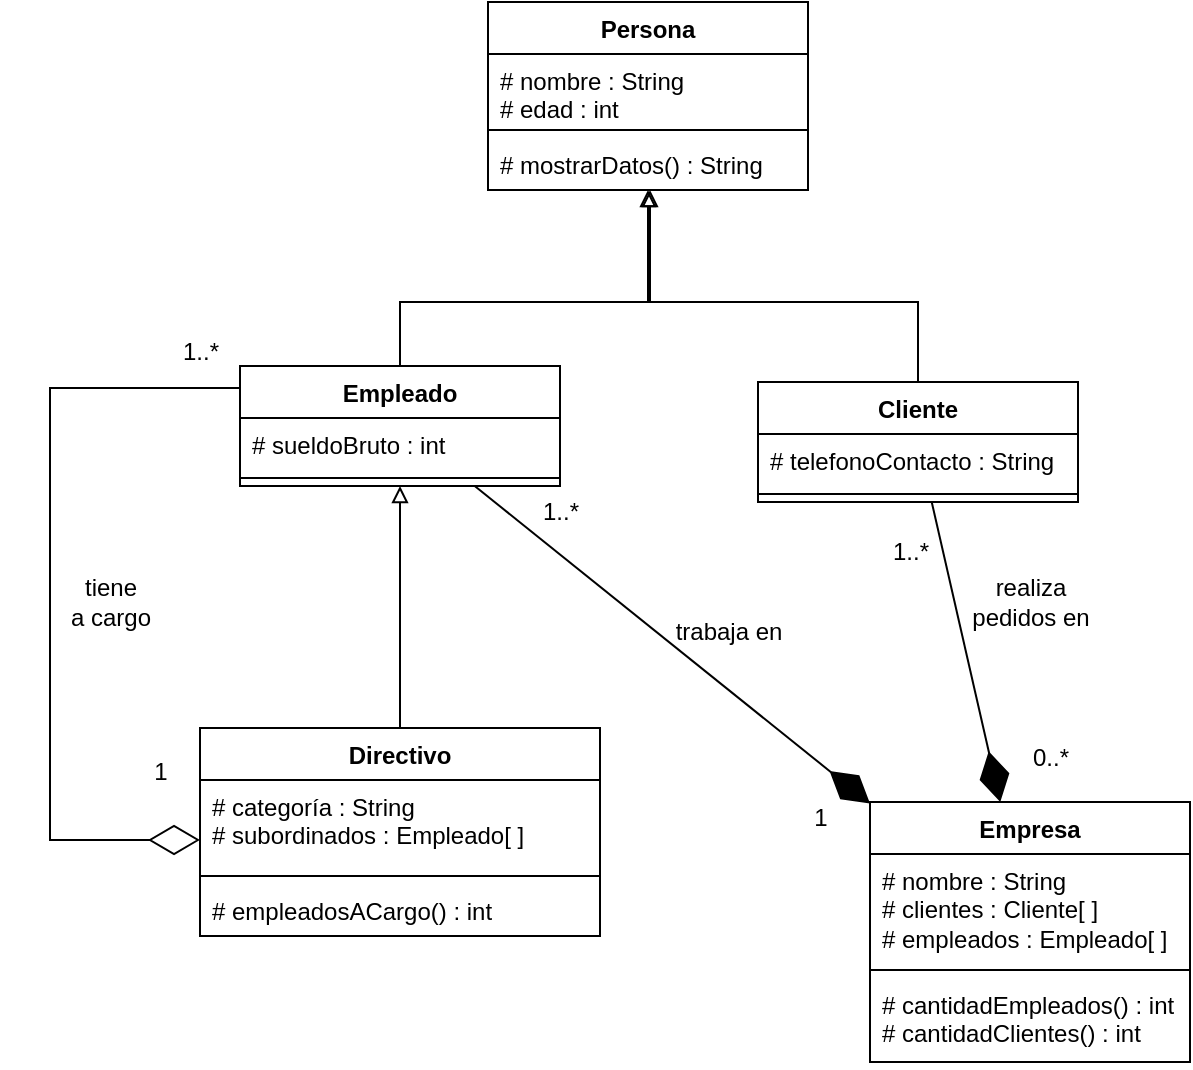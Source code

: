 <mxfile version="23.1.5" type="device">
  <diagram name="Página-1" id="uwZHr8G1LPB-tQ-PlY2a">
    <mxGraphModel dx="1114" dy="653" grid="1" gridSize="10" guides="1" tooltips="1" connect="1" arrows="1" fold="1" page="1" pageScale="1" pageWidth="827" pageHeight="1169" math="0" shadow="0">
      <root>
        <mxCell id="0" />
        <mxCell id="1" parent="0" />
        <mxCell id="4uirXWsF25KRVadFc-vO-4" style="edgeStyle=orthogonalEdgeStyle;rounded=0;orthogonalLoop=1;jettySize=auto;html=1;endArrow=block;endFill=0;" parent="1" source="eh5w0nDPgbxUjg3TgZlL-9" target="eh5w0nDPgbxUjg3TgZlL-31" edge="1">
          <mxGeometry relative="1" as="geometry">
            <Array as="points">
              <mxPoint x="235" y="430" />
              <mxPoint x="359" y="430" />
              <mxPoint x="359" y="335" />
            </Array>
            <mxPoint x="240" y="480" as="sourcePoint" />
            <mxPoint x="359" y="334" as="targetPoint" />
          </mxGeometry>
        </mxCell>
        <mxCell id="4uirXWsF25KRVadFc-vO-8" style="edgeStyle=orthogonalEdgeStyle;rounded=0;orthogonalLoop=1;jettySize=auto;html=1;endArrow=diamondThin;endFill=0;endSize=23;" parent="1" source="eh5w0nDPgbxUjg3TgZlL-9" target="eh5w0nDPgbxUjg3TgZlL-13" edge="1">
          <mxGeometry relative="1" as="geometry">
            <mxPoint x="180" y="698.5" as="targetPoint" />
            <mxPoint x="180" y="566.5" as="sourcePoint" />
            <Array as="points">
              <mxPoint x="60" y="473" />
              <mxPoint x="60" y="699" />
            </Array>
          </mxGeometry>
        </mxCell>
        <mxCell id="4uirXWsF25KRVadFc-vO-7" style="edgeStyle=orthogonalEdgeStyle;rounded=0;orthogonalLoop=1;jettySize=auto;html=1;endArrow=block;endFill=0;" parent="1" source="eh5w0nDPgbxUjg3TgZlL-17" edge="1" target="eh5w0nDPgbxUjg3TgZlL-31">
          <mxGeometry relative="1" as="geometry">
            <mxPoint x="360" y="340" as="targetPoint" />
            <Array as="points">
              <mxPoint x="494" y="430" />
              <mxPoint x="360" y="430" />
              <mxPoint x="360" y="335" />
            </Array>
            <mxPoint x="475" y="480" as="sourcePoint" />
          </mxGeometry>
        </mxCell>
        <mxCell id="4uirXWsF25KRVadFc-vO-9" value="1..*" style="text;html=1;align=center;verticalAlign=middle;resizable=0;points=[];autosize=1;strokeColor=none;fillColor=none;" parent="1" vertex="1">
          <mxGeometry x="115" y="440" width="40" height="30" as="geometry" />
        </mxCell>
        <mxCell id="4uirXWsF25KRVadFc-vO-10" value="0..*" style="text;html=1;align=center;verticalAlign=middle;resizable=0;points=[];autosize=1;strokeColor=none;fillColor=none;" parent="1" vertex="1">
          <mxGeometry x="540" y="643" width="40" height="30" as="geometry" />
        </mxCell>
        <mxCell id="4uirXWsF25KRVadFc-vO-12" style="edgeStyle=orthogonalEdgeStyle;rounded=0;orthogonalLoop=1;jettySize=auto;html=1;endArrow=block;endFill=0;" parent="1" source="eh5w0nDPgbxUjg3TgZlL-13" target="eh5w0nDPgbxUjg3TgZlL-9" edge="1">
          <mxGeometry relative="1" as="geometry">
            <mxPoint x="235" y="673.5" as="sourcePoint" />
            <mxPoint x="235" y="624" as="targetPoint" />
            <Array as="points" />
          </mxGeometry>
        </mxCell>
        <mxCell id="4uirXWsF25KRVadFc-vO-14" style="rounded=0;orthogonalLoop=1;jettySize=auto;html=1;endArrow=diamondThin;endFill=1;endSize=23;" parent="1" source="eh5w0nDPgbxUjg3TgZlL-17" target="eh5w0nDPgbxUjg3TgZlL-21" edge="1">
          <mxGeometry relative="1" as="geometry">
            <mxPoint x="475" y="530" as="sourcePoint" />
            <mxPoint x="477.436" y="670" as="targetPoint" />
          </mxGeometry>
        </mxCell>
        <mxCell id="4uirXWsF25KRVadFc-vO-15" style="rounded=0;orthogonalLoop=1;jettySize=auto;html=1;endArrow=diamondThin;endFill=1;endSize=23;strokeColor=default;" parent="1" source="eh5w0nDPgbxUjg3TgZlL-9" target="eh5w0nDPgbxUjg3TgZlL-21" edge="1">
          <mxGeometry relative="1" as="geometry">
            <mxPoint x="266.579" y="530" as="sourcePoint" />
            <mxPoint x="440" y="670" as="targetPoint" />
          </mxGeometry>
        </mxCell>
        <mxCell id="4uirXWsF25KRVadFc-vO-16" value="1..*" style="text;html=1;align=center;verticalAlign=middle;resizable=0;points=[];autosize=1;strokeColor=none;fillColor=none;" parent="1" vertex="1">
          <mxGeometry x="295" y="520" width="40" height="30" as="geometry" />
        </mxCell>
        <mxCell id="4uirXWsF25KRVadFc-vO-17" value="1..*" style="text;html=1;align=center;verticalAlign=middle;resizable=0;points=[];autosize=1;strokeColor=none;fillColor=none;" parent="1" vertex="1">
          <mxGeometry x="470" y="540" width="40" height="30" as="geometry" />
        </mxCell>
        <mxCell id="4uirXWsF25KRVadFc-vO-18" value="1" style="text;html=1;align=center;verticalAlign=middle;resizable=0;points=[];autosize=1;strokeColor=none;fillColor=none;" parent="1" vertex="1">
          <mxGeometry x="100" y="650" width="30" height="30" as="geometry" />
        </mxCell>
        <mxCell id="4uirXWsF25KRVadFc-vO-19" value="1" style="text;html=1;align=center;verticalAlign=middle;resizable=0;points=[];autosize=1;strokeColor=none;fillColor=none;" parent="1" vertex="1">
          <mxGeometry x="430" y="673" width="30" height="30" as="geometry" />
        </mxCell>
        <mxCell id="0OSzLFmhuyLeYrjdUxrj-1" value="tiene &lt;br&gt;a cargo" style="text;html=1;align=center;verticalAlign=middle;resizable=0;points=[];autosize=1;strokeColor=none;fillColor=none;" parent="1" vertex="1">
          <mxGeometry x="60" y="560" width="60" height="40" as="geometry" />
        </mxCell>
        <mxCell id="eh5w0nDPgbxUjg3TgZlL-9" value="Empleado" style="swimlane;fontStyle=1;align=center;verticalAlign=top;childLayout=stackLayout;horizontal=1;startSize=26;horizontalStack=0;resizeParent=1;resizeParentMax=0;resizeLast=0;collapsible=1;marginBottom=0;whiteSpace=wrap;html=1;" vertex="1" parent="1">
          <mxGeometry x="155" y="462" width="160" height="60" as="geometry" />
        </mxCell>
        <mxCell id="eh5w0nDPgbxUjg3TgZlL-10" value="# sueldoBruto : int" style="text;strokeColor=none;fillColor=none;align=left;verticalAlign=top;spacingLeft=4;spacingRight=4;overflow=hidden;rotatable=0;points=[[0,0.5],[1,0.5]];portConstraint=eastwest;whiteSpace=wrap;html=1;" vertex="1" parent="eh5w0nDPgbxUjg3TgZlL-9">
          <mxGeometry y="26" width="160" height="26" as="geometry" />
        </mxCell>
        <mxCell id="eh5w0nDPgbxUjg3TgZlL-11" value="" style="line;strokeWidth=1;fillColor=none;align=left;verticalAlign=middle;spacingTop=-1;spacingLeft=3;spacingRight=3;rotatable=0;labelPosition=right;points=[];portConstraint=eastwest;strokeColor=inherit;" vertex="1" parent="eh5w0nDPgbxUjg3TgZlL-9">
          <mxGeometry y="52" width="160" height="8" as="geometry" />
        </mxCell>
        <mxCell id="eh5w0nDPgbxUjg3TgZlL-13" value="Directivo" style="swimlane;fontStyle=1;align=center;verticalAlign=top;childLayout=stackLayout;horizontal=1;startSize=26;horizontalStack=0;resizeParent=1;resizeParentMax=0;resizeLast=0;collapsible=1;marginBottom=0;whiteSpace=wrap;html=1;" vertex="1" parent="1">
          <mxGeometry x="135" y="643" width="200" height="104" as="geometry" />
        </mxCell>
        <mxCell id="eh5w0nDPgbxUjg3TgZlL-14" value="# categoría : String&lt;br&gt;# subordinados : Empleado[ ]" style="text;strokeColor=none;fillColor=none;align=left;verticalAlign=top;spacingLeft=4;spacingRight=4;overflow=hidden;rotatable=0;points=[[0,0.5],[1,0.5]];portConstraint=eastwest;whiteSpace=wrap;html=1;" vertex="1" parent="eh5w0nDPgbxUjg3TgZlL-13">
          <mxGeometry y="26" width="200" height="44" as="geometry" />
        </mxCell>
        <mxCell id="eh5w0nDPgbxUjg3TgZlL-15" value="" style="line;strokeWidth=1;fillColor=none;align=left;verticalAlign=middle;spacingTop=-1;spacingLeft=3;spacingRight=3;rotatable=0;labelPosition=right;points=[];portConstraint=eastwest;strokeColor=inherit;" vertex="1" parent="eh5w0nDPgbxUjg3TgZlL-13">
          <mxGeometry y="70" width="200" height="8" as="geometry" />
        </mxCell>
        <mxCell id="eh5w0nDPgbxUjg3TgZlL-16" value="# empleadosACargo() : int" style="text;strokeColor=none;fillColor=none;align=left;verticalAlign=top;spacingLeft=4;spacingRight=4;overflow=hidden;rotatable=0;points=[[0,0.5],[1,0.5]];portConstraint=eastwest;whiteSpace=wrap;html=1;" vertex="1" parent="eh5w0nDPgbxUjg3TgZlL-13">
          <mxGeometry y="78" width="200" height="26" as="geometry" />
        </mxCell>
        <mxCell id="eh5w0nDPgbxUjg3TgZlL-17" value="Cliente" style="swimlane;fontStyle=1;align=center;verticalAlign=top;childLayout=stackLayout;horizontal=1;startSize=26;horizontalStack=0;resizeParent=1;resizeParentMax=0;resizeLast=0;collapsible=1;marginBottom=0;whiteSpace=wrap;html=1;" vertex="1" parent="1">
          <mxGeometry x="414" y="470" width="160" height="60" as="geometry" />
        </mxCell>
        <mxCell id="eh5w0nDPgbxUjg3TgZlL-18" value="# telefonoContacto : String" style="text;strokeColor=none;fillColor=none;align=left;verticalAlign=top;spacingLeft=4;spacingRight=4;overflow=hidden;rotatable=0;points=[[0,0.5],[1,0.5]];portConstraint=eastwest;whiteSpace=wrap;html=1;" vertex="1" parent="eh5w0nDPgbxUjg3TgZlL-17">
          <mxGeometry y="26" width="160" height="26" as="geometry" />
        </mxCell>
        <mxCell id="eh5w0nDPgbxUjg3TgZlL-19" value="" style="line;strokeWidth=1;fillColor=none;align=left;verticalAlign=middle;spacingTop=-1;spacingLeft=3;spacingRight=3;rotatable=0;labelPosition=right;points=[];portConstraint=eastwest;strokeColor=inherit;" vertex="1" parent="eh5w0nDPgbxUjg3TgZlL-17">
          <mxGeometry y="52" width="160" height="8" as="geometry" />
        </mxCell>
        <mxCell id="eh5w0nDPgbxUjg3TgZlL-21" value="Empresa" style="swimlane;fontStyle=1;align=center;verticalAlign=top;childLayout=stackLayout;horizontal=1;startSize=26;horizontalStack=0;resizeParent=1;resizeParentMax=0;resizeLast=0;collapsible=1;marginBottom=0;whiteSpace=wrap;html=1;" vertex="1" parent="1">
          <mxGeometry x="470" y="680" width="160" height="130" as="geometry" />
        </mxCell>
        <mxCell id="eh5w0nDPgbxUjg3TgZlL-22" value="# nombre : String&lt;br&gt;# clientes : Cliente[ ]&lt;br&gt;# empleados : Empleado[ ]" style="text;strokeColor=none;fillColor=none;align=left;verticalAlign=top;spacingLeft=4;spacingRight=4;overflow=hidden;rotatable=0;points=[[0,0.5],[1,0.5]];portConstraint=eastwest;whiteSpace=wrap;html=1;" vertex="1" parent="eh5w0nDPgbxUjg3TgZlL-21">
          <mxGeometry y="26" width="160" height="54" as="geometry" />
        </mxCell>
        <mxCell id="eh5w0nDPgbxUjg3TgZlL-23" value="" style="line;strokeWidth=1;fillColor=none;align=left;verticalAlign=middle;spacingTop=-1;spacingLeft=3;spacingRight=3;rotatable=0;labelPosition=right;points=[];portConstraint=eastwest;strokeColor=inherit;" vertex="1" parent="eh5w0nDPgbxUjg3TgZlL-21">
          <mxGeometry y="80" width="160" height="8" as="geometry" />
        </mxCell>
        <mxCell id="eh5w0nDPgbxUjg3TgZlL-24" value="# cantidadEmpleados() : int&lt;br&gt;# cantidadClientes() : int" style="text;strokeColor=none;fillColor=none;align=left;verticalAlign=top;spacingLeft=4;spacingRight=4;overflow=hidden;rotatable=0;points=[[0,0.5],[1,0.5]];portConstraint=eastwest;whiteSpace=wrap;html=1;" vertex="1" parent="eh5w0nDPgbxUjg3TgZlL-21">
          <mxGeometry y="88" width="160" height="42" as="geometry" />
        </mxCell>
        <mxCell id="eh5w0nDPgbxUjg3TgZlL-31" value="Persona" style="swimlane;fontStyle=1;align=center;verticalAlign=top;childLayout=stackLayout;horizontal=1;startSize=26;horizontalStack=0;resizeParent=1;resizeParentMax=0;resizeLast=0;collapsible=1;marginBottom=0;whiteSpace=wrap;html=1;" vertex="1" parent="1">
          <mxGeometry x="279" y="280" width="160" height="94" as="geometry" />
        </mxCell>
        <mxCell id="eh5w0nDPgbxUjg3TgZlL-32" value="# nombre : String&lt;br style=&quot;border-color: var(--border-color);&quot;&gt;# edad : int" style="text;strokeColor=none;fillColor=none;align=left;verticalAlign=top;spacingLeft=4;spacingRight=4;overflow=hidden;rotatable=0;points=[[0,0.5],[1,0.5]];portConstraint=eastwest;whiteSpace=wrap;html=1;" vertex="1" parent="eh5w0nDPgbxUjg3TgZlL-31">
          <mxGeometry y="26" width="160" height="34" as="geometry" />
        </mxCell>
        <mxCell id="eh5w0nDPgbxUjg3TgZlL-33" value="" style="line;strokeWidth=1;fillColor=none;align=left;verticalAlign=middle;spacingTop=-1;spacingLeft=3;spacingRight=3;rotatable=0;labelPosition=right;points=[];portConstraint=eastwest;strokeColor=inherit;" vertex="1" parent="eh5w0nDPgbxUjg3TgZlL-31">
          <mxGeometry y="60" width="160" height="8" as="geometry" />
        </mxCell>
        <mxCell id="eh5w0nDPgbxUjg3TgZlL-34" value="# mostrarDatos() : String" style="text;strokeColor=none;fillColor=none;align=left;verticalAlign=top;spacingLeft=4;spacingRight=4;overflow=hidden;rotatable=0;points=[[0,0.5],[1,0.5]];portConstraint=eastwest;whiteSpace=wrap;html=1;" vertex="1" parent="eh5w0nDPgbxUjg3TgZlL-31">
          <mxGeometry y="68" width="160" height="26" as="geometry" />
        </mxCell>
        <mxCell id="eh5w0nDPgbxUjg3TgZlL-36" value="trabaja en" style="text;html=1;align=center;verticalAlign=middle;resizable=0;points=[];autosize=1;strokeColor=none;fillColor=none;" vertex="1" parent="1">
          <mxGeometry x="359" y="580" width="80" height="30" as="geometry" />
        </mxCell>
        <mxCell id="eh5w0nDPgbxUjg3TgZlL-37" value="realiza &lt;br&gt;pedidos en" style="text;html=1;align=center;verticalAlign=middle;resizable=0;points=[];autosize=1;strokeColor=none;fillColor=none;" vertex="1" parent="1">
          <mxGeometry x="510" y="560" width="80" height="40" as="geometry" />
        </mxCell>
      </root>
    </mxGraphModel>
  </diagram>
</mxfile>
